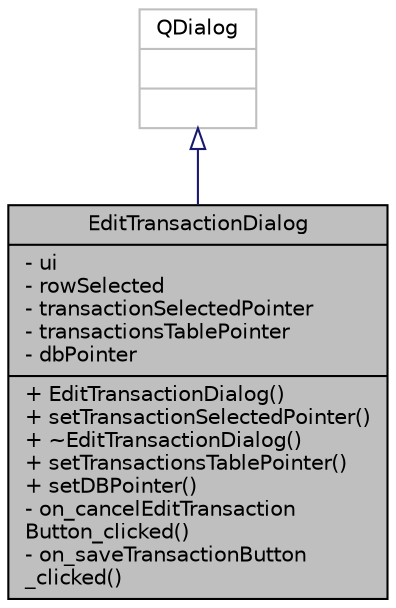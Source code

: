 digraph "EditTransactionDialog"
{
 // INTERACTIVE_SVG=YES
  bgcolor="transparent";
  edge [fontname="Helvetica",fontsize="10",labelfontname="Helvetica",labelfontsize="10"];
  node [fontname="Helvetica",fontsize="10",shape=record];
  Node0 [label="{EditTransactionDialog\n|- ui\l- rowSelected\l- transactionSelectedPointer\l- transactionsTablePointer\l- dbPointer\l|+ EditTransactionDialog()\l+ setTransactionSelectedPointer()\l+ ~EditTransactionDialog()\l+ setTransactionsTablePointer()\l+ setDBPointer()\l- on_cancelEditTransaction\lButton_clicked()\l- on_saveTransactionButton\l_clicked()\l}",height=0.2,width=0.4,color="black", fillcolor="grey75", style="filled", fontcolor="black"];
  Node1 -> Node0 [dir="back",color="midnightblue",fontsize="10",style="solid",arrowtail="onormal",fontname="Helvetica"];
  Node1 [label="{QDialog\n||}",height=0.2,width=0.4,color="grey75"];
}
